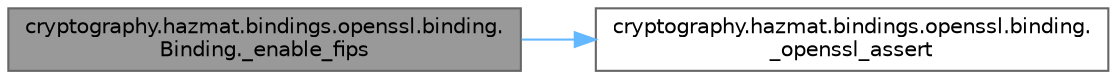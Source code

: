 digraph "cryptography.hazmat.bindings.openssl.binding.Binding._enable_fips"
{
 // LATEX_PDF_SIZE
  bgcolor="transparent";
  edge [fontname=Helvetica,fontsize=10,labelfontname=Helvetica,labelfontsize=10];
  node [fontname=Helvetica,fontsize=10,shape=box,height=0.2,width=0.4];
  rankdir="LR";
  Node1 [id="Node000001",label="cryptography.hazmat.bindings.openssl.binding.\lBinding._enable_fips",height=0.2,width=0.4,color="gray40", fillcolor="grey60", style="filled", fontcolor="black",tooltip=" "];
  Node1 -> Node2 [id="edge1_Node000001_Node000002",color="steelblue1",style="solid",tooltip=" "];
  Node2 [id="Node000002",label="cryptography.hazmat.bindings.openssl.binding.\l_openssl_assert",height=0.2,width=0.4,color="grey40", fillcolor="white", style="filled",URL="$namespacecryptography_1_1hazmat_1_1bindings_1_1openssl_1_1binding.html#a4a17ec167f01afe8415c425563d8c49a",tooltip=" "];
}
